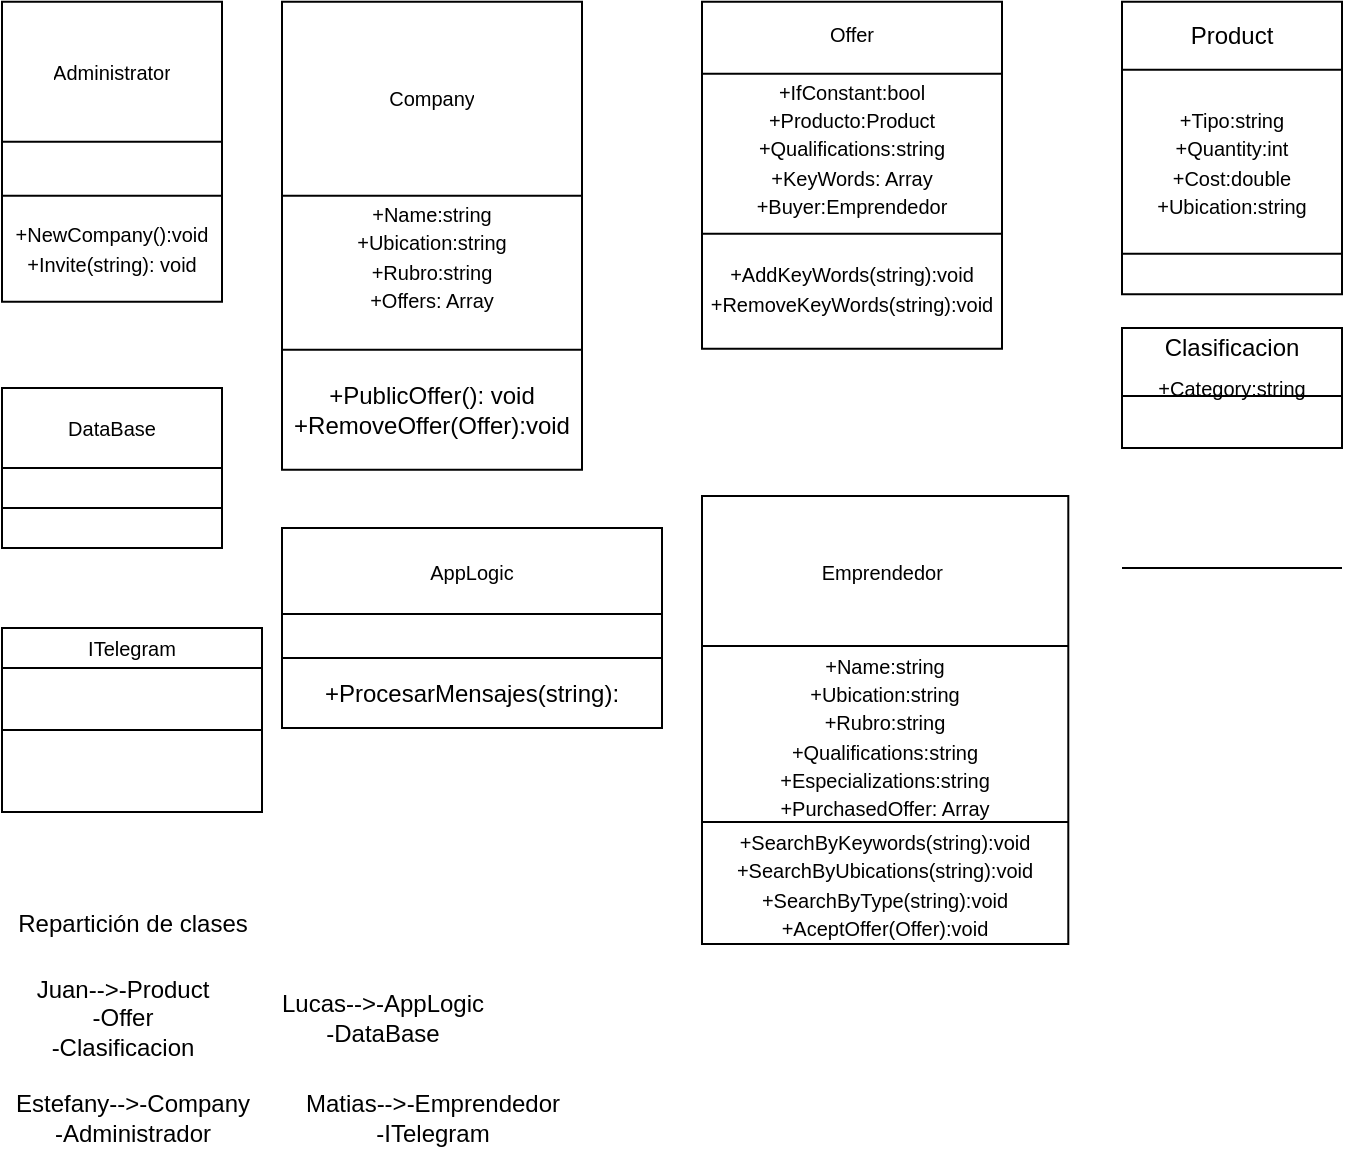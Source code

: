 <mxfile version="13.9.9" type="device" pages="2"><diagram id="JxuGTxSpw-_vfTIB_ybn" name="Tarjetas UML"><mxGraphModel dx="1064" dy="550" grid="1" gridSize="10" guides="1" tooltips="1" connect="1" arrows="1" fold="1" page="1" pageScale="1" pageWidth="850" pageHeight="1100" math="0" shadow="0"><root><mxCell id="0"/><mxCell id="1" parent="0"/><mxCell id="VVPkksP8IgGFFPRW7uRW-1" value="" style="shape=table;html=1;whiteSpace=wrap;startSize=0;container=1;collapsible=0;childLayout=tableLayout;" parent="1" vertex="1"><mxGeometry x="20" y="476.82" width="110" height="150" as="geometry"/></mxCell><mxCell id="VVPkksP8IgGFFPRW7uRW-2" value="" style="shape=partialRectangle;html=1;whiteSpace=wrap;collapsible=0;dropTarget=0;pointerEvents=0;fillColor=none;top=0;left=0;bottom=0;right=0;points=[[0,0.5],[1,0.5]];portConstraint=eastwest;" parent="VVPkksP8IgGFFPRW7uRW-1" vertex="1"><mxGeometry width="110" height="70" as="geometry"/></mxCell><mxCell id="VVPkksP8IgGFFPRW7uRW-3" value="&lt;font style=&quot;font-size: 10px&quot;&gt;Administrator&lt;/font&gt;" style="shape=partialRectangle;html=1;whiteSpace=wrap;connectable=0;overflow=hidden;fillColor=none;top=0;left=0;bottom=0;right=0;" parent="VVPkksP8IgGFFPRW7uRW-2" vertex="1"><mxGeometry width="110" height="70" as="geometry"><mxRectangle width="110" height="70" as="alternateBounds"/></mxGeometry></mxCell><mxCell id="VVPkksP8IgGFFPRW7uRW-4" value="" style="shape=partialRectangle;html=1;whiteSpace=wrap;collapsible=0;dropTarget=0;pointerEvents=0;fillColor=none;top=0;left=0;bottom=0;right=0;points=[[0,0.5],[1,0.5]];portConstraint=eastwest;" parent="VVPkksP8IgGFFPRW7uRW-1" vertex="1"><mxGeometry y="70" width="110" height="27" as="geometry"/></mxCell><mxCell id="VVPkksP8IgGFFPRW7uRW-5" value="&lt;font style=&quot;font-size: 10px&quot;&gt;&lt;br&gt;&lt;/font&gt;" style="shape=partialRectangle;html=1;whiteSpace=wrap;connectable=0;overflow=hidden;fillColor=none;top=0;left=0;bottom=0;right=0;" parent="VVPkksP8IgGFFPRW7uRW-4" vertex="1"><mxGeometry width="110" height="27" as="geometry"><mxRectangle width="110" height="27" as="alternateBounds"/></mxGeometry></mxCell><mxCell id="VVPkksP8IgGFFPRW7uRW-6" value="" style="shape=partialRectangle;html=1;whiteSpace=wrap;collapsible=0;dropTarget=0;pointerEvents=0;fillColor=none;top=0;left=0;bottom=0;right=0;points=[[0,0.5],[1,0.5]];portConstraint=eastwest;" parent="VVPkksP8IgGFFPRW7uRW-1" vertex="1"><mxGeometry y="97" width="110" height="53" as="geometry"/></mxCell><mxCell id="VVPkksP8IgGFFPRW7uRW-7" value="&lt;font style=&quot;font-size: 10px&quot;&gt;+NewCompany():void&lt;br&gt;+Invite(string): void&lt;br&gt;&lt;/font&gt;" style="shape=partialRectangle;html=1;whiteSpace=wrap;connectable=0;overflow=hidden;fillColor=none;top=0;left=0;bottom=0;right=0;" parent="VVPkksP8IgGFFPRW7uRW-6" vertex="1"><mxGeometry width="110" height="53" as="geometry"><mxRectangle width="110" height="53" as="alternateBounds"/></mxGeometry></mxCell><mxCell id="VVPkksP8IgGFFPRW7uRW-8" value="" style="shape=table;html=1;whiteSpace=wrap;startSize=0;container=1;collapsible=0;childLayout=tableLayout;" parent="1" vertex="1"><mxGeometry x="160" y="476.82" width="150" height="234" as="geometry"/></mxCell><mxCell id="VVPkksP8IgGFFPRW7uRW-9" value="" style="shape=partialRectangle;html=1;whiteSpace=wrap;collapsible=0;dropTarget=0;pointerEvents=0;fillColor=none;top=0;left=0;bottom=0;right=0;points=[[0,0.5],[1,0.5]];portConstraint=eastwest;" parent="VVPkksP8IgGFFPRW7uRW-8" vertex="1"><mxGeometry width="150" height="97" as="geometry"/></mxCell><mxCell id="VVPkksP8IgGFFPRW7uRW-10" value="&lt;span style=&quot;font-size: 10px&quot;&gt;Company&lt;/span&gt;" style="shape=partialRectangle;html=1;whiteSpace=wrap;connectable=0;overflow=hidden;fillColor=none;top=0;left=0;bottom=0;right=0;" parent="VVPkksP8IgGFFPRW7uRW-9" vertex="1"><mxGeometry width="150" height="97" as="geometry"><mxRectangle width="150" height="97" as="alternateBounds"/></mxGeometry></mxCell><mxCell id="VVPkksP8IgGFFPRW7uRW-11" value="" style="shape=partialRectangle;html=1;whiteSpace=wrap;collapsible=0;dropTarget=0;pointerEvents=0;fillColor=none;top=0;left=0;bottom=0;right=0;points=[[0,0.5],[1,0.5]];portConstraint=eastwest;" parent="VVPkksP8IgGFFPRW7uRW-8" vertex="1"><mxGeometry y="97" width="150" height="77" as="geometry"/></mxCell><mxCell id="VVPkksP8IgGFFPRW7uRW-12" value="&lt;font style=&quot;font-size: 10px&quot;&gt;+Name:string&lt;br&gt;+Ubication:string&lt;br&gt;+Rubro:string&lt;br&gt;+Offers: Array&lt;br&gt;&lt;br&gt;&lt;br&gt;&lt;/font&gt;" style="shape=partialRectangle;html=1;whiteSpace=wrap;connectable=0;overflow=hidden;fillColor=none;top=0;left=0;bottom=0;right=0;" parent="VVPkksP8IgGFFPRW7uRW-11" vertex="1"><mxGeometry width="150" height="77" as="geometry"><mxRectangle width="150" height="77" as="alternateBounds"/></mxGeometry></mxCell><mxCell id="VVPkksP8IgGFFPRW7uRW-13" value="" style="shape=partialRectangle;html=1;whiteSpace=wrap;collapsible=0;dropTarget=0;pointerEvents=0;fillColor=none;top=0;left=0;bottom=0;right=0;points=[[0,0.5],[1,0.5]];portConstraint=eastwest;" parent="VVPkksP8IgGFFPRW7uRW-8" vertex="1"><mxGeometry y="174" width="150" height="60" as="geometry"/></mxCell><mxCell id="VVPkksP8IgGFFPRW7uRW-14" value="+PublicOffer(): void&lt;br&gt;+RemoveOffer(Offer):void" style="shape=partialRectangle;html=1;whiteSpace=wrap;connectable=0;overflow=hidden;fillColor=none;top=0;left=0;bottom=0;right=0;" parent="VVPkksP8IgGFFPRW7uRW-13" vertex="1"><mxGeometry width="150" height="60" as="geometry"><mxRectangle width="150" height="60" as="alternateBounds"/></mxGeometry></mxCell><mxCell id="VVPkksP8IgGFFPRW7uRW-15" value="" style="shape=table;html=1;whiteSpace=wrap;startSize=0;container=1;collapsible=0;childLayout=tableLayout;" parent="1" vertex="1"><mxGeometry x="370" y="476.82" width="150" height="173.54" as="geometry"/></mxCell><mxCell id="VVPkksP8IgGFFPRW7uRW-16" value="" style="shape=partialRectangle;html=1;whiteSpace=wrap;collapsible=0;dropTarget=0;pointerEvents=0;fillColor=none;top=0;left=0;bottom=0;right=0;points=[[0,0.5],[1,0.5]];portConstraint=eastwest;" parent="VVPkksP8IgGFFPRW7uRW-15" vertex="1"><mxGeometry width="150" height="33" as="geometry"/></mxCell><mxCell id="VVPkksP8IgGFFPRW7uRW-17" value="&lt;span style=&quot;font-size: 10px&quot;&gt;Offer&lt;/span&gt;" style="shape=partialRectangle;html=1;whiteSpace=wrap;connectable=0;overflow=hidden;fillColor=none;top=0;left=0;bottom=0;right=0;" parent="VVPkksP8IgGFFPRW7uRW-16" vertex="1"><mxGeometry width="150" height="33" as="geometry"><mxRectangle width="150" height="36" as="alternateBounds"/></mxGeometry></mxCell><mxCell id="VVPkksP8IgGFFPRW7uRW-18" value="" style="shape=partialRectangle;html=1;whiteSpace=wrap;collapsible=0;dropTarget=0;pointerEvents=0;fillColor=none;top=0;left=0;bottom=0;right=0;points=[[0,0.5],[1,0.5]];portConstraint=eastwest;" parent="VVPkksP8IgGFFPRW7uRW-15" vertex="1"><mxGeometry y="33" width="150" height="80" as="geometry"/></mxCell><mxCell id="VVPkksP8IgGFFPRW7uRW-19" value="&lt;font style=&quot;font-size: 10px&quot;&gt;+IfConstant:bool&lt;br&gt;+Producto:Product&lt;br&gt;+Qualifications:string&lt;br&gt;+KeyWords: Array&lt;br&gt;+Buyer:Emprendedor&lt;br&gt;&lt;/font&gt;" style="shape=partialRectangle;html=1;whiteSpace=wrap;connectable=0;overflow=hidden;fillColor=none;top=0;left=0;bottom=0;right=0;" parent="VVPkksP8IgGFFPRW7uRW-18" vertex="1"><mxGeometry width="150" height="80" as="geometry"><mxRectangle width="150" height="80" as="alternateBounds"/></mxGeometry></mxCell><mxCell id="VVPkksP8IgGFFPRW7uRW-20" value="" style="shape=partialRectangle;html=1;whiteSpace=wrap;collapsible=0;dropTarget=0;pointerEvents=0;fillColor=none;top=0;left=0;bottom=0;right=0;points=[[0,0.5],[1,0.5]];portConstraint=eastwest;" parent="VVPkksP8IgGFFPRW7uRW-15" vertex="1"><mxGeometry y="113" width="150" height="61" as="geometry"/></mxCell><mxCell id="VVPkksP8IgGFFPRW7uRW-21" value="&lt;font style=&quot;font-size: 10px&quot;&gt;+AddKeyWords(string):void&lt;br&gt;+RemoveKeyWords(string):void&lt;br&gt;&lt;/font&gt;" style="shape=partialRectangle;html=1;whiteSpace=wrap;connectable=0;overflow=hidden;fillColor=none;top=0;left=0;bottom=0;right=0;" parent="VVPkksP8IgGFFPRW7uRW-20" vertex="1"><mxGeometry width="150" height="61" as="geometry"><mxRectangle width="150" height="60" as="alternateBounds"/></mxGeometry></mxCell><mxCell id="VVPkksP8IgGFFPRW7uRW-22" value="" style="shape=table;html=1;whiteSpace=wrap;startSize=0;container=1;collapsible=0;childLayout=tableLayout;" parent="1" vertex="1"><mxGeometry x="580" y="476.82" width="110" height="146.36" as="geometry"/></mxCell><mxCell id="VVPkksP8IgGFFPRW7uRW-23" value="" style="shape=partialRectangle;html=1;whiteSpace=wrap;collapsible=0;dropTarget=0;pointerEvents=0;fillColor=none;top=0;left=0;bottom=0;right=0;points=[[0,0.5],[1,0.5]];portConstraint=eastwest;" parent="VVPkksP8IgGFFPRW7uRW-22" vertex="1"><mxGeometry width="110" height="34" as="geometry"/></mxCell><mxCell id="VVPkksP8IgGFFPRW7uRW-24" value="Product" style="shape=partialRectangle;html=1;whiteSpace=wrap;connectable=0;overflow=hidden;fillColor=none;top=0;left=0;bottom=0;right=0;" parent="VVPkksP8IgGFFPRW7uRW-23" vertex="1"><mxGeometry width="110" height="34" as="geometry"><mxRectangle width="110" height="34" as="alternateBounds"/></mxGeometry></mxCell><mxCell id="VVPkksP8IgGFFPRW7uRW-25" value="" style="shape=partialRectangle;html=1;whiteSpace=wrap;collapsible=0;dropTarget=0;pointerEvents=0;fillColor=none;top=0;left=0;bottom=0;right=0;points=[[0,0.5],[1,0.5]];portConstraint=eastwest;" parent="VVPkksP8IgGFFPRW7uRW-22" vertex="1"><mxGeometry y="34" width="110" height="92" as="geometry"/></mxCell><mxCell id="VVPkksP8IgGFFPRW7uRW-26" value="&lt;font style=&quot;font-size: 10px&quot;&gt;+Tipo:string&lt;br&gt;+Quantity:int&lt;br&gt;+Cost:double&lt;br&gt;+Ubication:string&lt;br&gt;&lt;/font&gt;" style="shape=partialRectangle;html=1;whiteSpace=wrap;connectable=0;overflow=hidden;fillColor=none;top=0;left=0;bottom=0;right=0;" parent="VVPkksP8IgGFFPRW7uRW-25" vertex="1"><mxGeometry width="110" height="92" as="geometry"><mxRectangle width="110" height="92" as="alternateBounds"/></mxGeometry></mxCell><mxCell id="VVPkksP8IgGFFPRW7uRW-27" value="" style="shape=partialRectangle;html=1;whiteSpace=wrap;collapsible=0;dropTarget=0;pointerEvents=0;fillColor=none;top=0;left=0;bottom=0;right=0;points=[[0,0.5],[1,0.5]];portConstraint=eastwest;" parent="VVPkksP8IgGFFPRW7uRW-22" vertex="1"><mxGeometry y="126" width="110" height="20" as="geometry"/></mxCell><mxCell id="VVPkksP8IgGFFPRW7uRW-28" value="&lt;font style=&quot;font-size: 10px&quot;&gt;&lt;br&gt;&lt;/font&gt;" style="shape=partialRectangle;html=1;whiteSpace=wrap;connectable=0;overflow=hidden;fillColor=none;top=0;left=0;bottom=0;right=0;" parent="VVPkksP8IgGFFPRW7uRW-27" vertex="1"><mxGeometry width="110" height="20" as="geometry"><mxRectangle width="110" height="20" as="alternateBounds"/></mxGeometry></mxCell><mxCell id="VVPkksP8IgGFFPRW7uRW-29" value="" style="shape=table;html=1;whiteSpace=wrap;startSize=0;container=1;collapsible=0;childLayout=tableLayout;" parent="1" vertex="1"><mxGeometry x="370" y="724" width="183.15" height="224" as="geometry"/></mxCell><mxCell id="VVPkksP8IgGFFPRW7uRW-30" value="" style="shape=partialRectangle;html=1;whiteSpace=wrap;collapsible=0;dropTarget=0;pointerEvents=0;fillColor=none;top=0;left=0;bottom=0;right=0;points=[[0,0.5],[1,0.5]];portConstraint=eastwest;" parent="VVPkksP8IgGFFPRW7uRW-29" vertex="1"><mxGeometry width="183.15" height="75" as="geometry"/></mxCell><mxCell id="VVPkksP8IgGFFPRW7uRW-31" value="&lt;font style=&quot;font-size: 10px&quot;&gt;Emprendedor&amp;nbsp;&lt;/font&gt;" style="shape=partialRectangle;html=1;whiteSpace=wrap;connectable=0;overflow=hidden;fillColor=none;top=0;left=0;bottom=0;right=0;" parent="VVPkksP8IgGFFPRW7uRW-30" vertex="1"><mxGeometry width="183" height="75" as="geometry"><mxRectangle width="183" height="75" as="alternateBounds"/></mxGeometry></mxCell><mxCell id="VVPkksP8IgGFFPRW7uRW-32" value="" style="shape=partialRectangle;html=1;whiteSpace=wrap;collapsible=0;dropTarget=0;pointerEvents=0;fillColor=none;top=0;left=0;bottom=0;right=0;points=[[0,0.5],[1,0.5]];portConstraint=eastwest;" parent="VVPkksP8IgGFFPRW7uRW-29" vertex="1"><mxGeometry y="75" width="183.15" height="88" as="geometry"/></mxCell><mxCell id="VVPkksP8IgGFFPRW7uRW-33" value="&lt;font style=&quot;font-size: 10px&quot;&gt;+Name:string&lt;br&gt;+Ubication:string&lt;br&gt;+Rubro:string&lt;br&gt;+Qualifications:string&lt;br&gt;+Especializations:string&lt;br&gt;+PurchasedOffer: Array&lt;br&gt;&lt;/font&gt;" style="shape=partialRectangle;html=1;whiteSpace=wrap;connectable=0;overflow=hidden;fillColor=none;top=0;left=0;bottom=0;right=0;" parent="VVPkksP8IgGFFPRW7uRW-32" vertex="1"><mxGeometry width="183" height="88" as="geometry"><mxRectangle width="183" height="88" as="alternateBounds"/></mxGeometry></mxCell><mxCell id="VVPkksP8IgGFFPRW7uRW-34" value="" style="shape=partialRectangle;html=1;whiteSpace=wrap;collapsible=0;dropTarget=0;pointerEvents=0;fillColor=none;top=0;left=0;bottom=0;right=0;points=[[0,0.5],[1,0.5]];portConstraint=eastwest;" parent="VVPkksP8IgGFFPRW7uRW-29" vertex="1"><mxGeometry y="163" width="183.15" height="61" as="geometry"/></mxCell><mxCell id="VVPkksP8IgGFFPRW7uRW-35" value="&lt;font style=&quot;font-size: 10px&quot;&gt;+SearchByKeywords(string):void&lt;br&gt;+SearchByUbications(string):void&lt;br&gt;+SearchByType(string):void&lt;br&gt;+AceptOffer(Offer):void&lt;br&gt;&lt;/font&gt;" style="shape=partialRectangle;html=1;whiteSpace=wrap;connectable=0;overflow=hidden;fillColor=none;top=0;left=0;bottom=0;right=0;" parent="VVPkksP8IgGFFPRW7uRW-34" vertex="1"><mxGeometry width="183" height="61" as="geometry"><mxRectangle width="183" height="61" as="alternateBounds"/></mxGeometry></mxCell><mxCell id="VVPkksP8IgGFFPRW7uRW-46" value="" style="shape=table;html=1;whiteSpace=wrap;startSize=0;container=1;collapsible=0;childLayout=tableLayout;" parent="1" vertex="1"><mxGeometry x="20" y="790" width="130" height="92" as="geometry"/></mxCell><mxCell id="VVPkksP8IgGFFPRW7uRW-47" value="" style="shape=partialRectangle;html=1;whiteSpace=wrap;collapsible=0;dropTarget=0;pointerEvents=0;fillColor=none;top=0;left=0;bottom=0;right=0;points=[[0,0.5],[1,0.5]];portConstraint=eastwest;" parent="VVPkksP8IgGFFPRW7uRW-46" vertex="1"><mxGeometry width="130" height="20" as="geometry"/></mxCell><mxCell id="VVPkksP8IgGFFPRW7uRW-48" value="&lt;span style=&quot;font-size: 10px&quot;&gt;ITelegram&lt;/span&gt;" style="shape=partialRectangle;html=1;whiteSpace=wrap;connectable=0;overflow=hidden;fillColor=none;top=0;left=0;bottom=0;right=0;" parent="VVPkksP8IgGFFPRW7uRW-47" vertex="1"><mxGeometry width="130" height="20" as="geometry"><mxRectangle width="130" height="20" as="alternateBounds"/></mxGeometry></mxCell><mxCell id="VVPkksP8IgGFFPRW7uRW-49" value="" style="shape=partialRectangle;html=1;whiteSpace=wrap;collapsible=0;dropTarget=0;pointerEvents=0;fillColor=none;top=0;left=0;bottom=0;right=0;points=[[0,0.5],[1,0.5]];portConstraint=eastwest;" parent="VVPkksP8IgGFFPRW7uRW-46" vertex="1"><mxGeometry y="20" width="130" height="40" as="geometry"/></mxCell><mxCell id="VVPkksP8IgGFFPRW7uRW-50" value="&lt;font style=&quot;font-size: 10px&quot;&gt;&lt;br&gt;&lt;/font&gt;" style="shape=partialRectangle;html=1;whiteSpace=wrap;connectable=0;overflow=hidden;fillColor=none;top=0;left=0;bottom=0;right=0;" parent="VVPkksP8IgGFFPRW7uRW-49" vertex="1"><mxGeometry width="130" height="40" as="geometry"><mxRectangle width="130" height="31" as="alternateBounds"/></mxGeometry></mxCell><mxCell id="VVPkksP8IgGFFPRW7uRW-51" value="" style="shape=partialRectangle;html=1;whiteSpace=wrap;collapsible=0;dropTarget=0;pointerEvents=0;fillColor=none;top=0;left=0;bottom=0;right=0;points=[[0,0.5],[1,0.5]];portConstraint=eastwest;" parent="VVPkksP8IgGFFPRW7uRW-46" vertex="1"><mxGeometry y="60" width="130" height="32" as="geometry"/></mxCell><mxCell id="VVPkksP8IgGFFPRW7uRW-52" value="&lt;font style=&quot;font-size: 10px&quot;&gt;&lt;br&gt;&lt;/font&gt;" style="shape=partialRectangle;html=1;whiteSpace=wrap;connectable=0;overflow=hidden;fillColor=none;top=0;left=0;bottom=0;right=0;" parent="VVPkksP8IgGFFPRW7uRW-51" vertex="1"><mxGeometry width="130" height="32" as="geometry"><mxRectangle width="130" height="32" as="alternateBounds"/></mxGeometry></mxCell><mxCell id="VVPkksP8IgGFFPRW7uRW-53" value="" style="shape=table;html=1;whiteSpace=wrap;startSize=0;container=1;collapsible=0;childLayout=tableLayout;" parent="1" vertex="1"><mxGeometry x="160.0" y="740" width="190" height="100" as="geometry"/></mxCell><mxCell id="VVPkksP8IgGFFPRW7uRW-54" value="" style="shape=partialRectangle;html=1;whiteSpace=wrap;collapsible=0;dropTarget=0;pointerEvents=0;fillColor=none;top=0;left=0;bottom=0;right=0;points=[[0,0.5],[1,0.5]];portConstraint=eastwest;" parent="VVPkksP8IgGFFPRW7uRW-53" vertex="1"><mxGeometry width="190" height="43" as="geometry"/></mxCell><mxCell id="VVPkksP8IgGFFPRW7uRW-55" value="&lt;span style=&quot;font-size: 10px&quot;&gt;AppLogic&lt;/span&gt;" style="shape=partialRectangle;html=1;whiteSpace=wrap;connectable=0;overflow=hidden;fillColor=none;top=0;left=0;bottom=0;right=0;" parent="VVPkksP8IgGFFPRW7uRW-54" vertex="1"><mxGeometry width="190" height="43" as="geometry"><mxRectangle width="190" height="43" as="alternateBounds"/></mxGeometry></mxCell><mxCell id="VVPkksP8IgGFFPRW7uRW-56" value="" style="shape=partialRectangle;html=1;whiteSpace=wrap;collapsible=0;dropTarget=0;pointerEvents=0;fillColor=none;top=0;left=0;bottom=0;right=0;points=[[0,0.5],[1,0.5]];portConstraint=eastwest;" parent="VVPkksP8IgGFFPRW7uRW-53" vertex="1"><mxGeometry y="43" width="190" height="22" as="geometry"/></mxCell><mxCell id="VVPkksP8IgGFFPRW7uRW-57" value="&lt;font style=&quot;font-size: 10px&quot;&gt;&lt;br&gt;&lt;/font&gt;" style="shape=partialRectangle;html=1;whiteSpace=wrap;connectable=0;overflow=hidden;fillColor=none;top=0;left=0;bottom=0;right=0;" parent="VVPkksP8IgGFFPRW7uRW-56" vertex="1"><mxGeometry width="190" height="22" as="geometry"><mxRectangle width="190" height="22" as="alternateBounds"/></mxGeometry></mxCell><mxCell id="VVPkksP8IgGFFPRW7uRW-58" value="" style="shape=partialRectangle;html=1;whiteSpace=wrap;collapsible=0;dropTarget=0;pointerEvents=0;fillColor=none;top=0;left=0;bottom=0;right=0;points=[[0,0.5],[1,0.5]];portConstraint=eastwest;" parent="VVPkksP8IgGFFPRW7uRW-53" vertex="1"><mxGeometry y="65" width="190" height="35" as="geometry"/></mxCell><mxCell id="VVPkksP8IgGFFPRW7uRW-59" value="+ProcesarMensajes(string):" style="shape=partialRectangle;html=1;whiteSpace=wrap;connectable=0;overflow=hidden;fillColor=none;top=0;left=0;bottom=0;right=0;" parent="VVPkksP8IgGFFPRW7uRW-58" vertex="1"><mxGeometry width="190" height="35" as="geometry"><mxRectangle width="190" height="35" as="alternateBounds"/></mxGeometry></mxCell><mxCell id="VVPkksP8IgGFFPRW7uRW-60" value="" style="shape=table;html=1;whiteSpace=wrap;startSize=0;container=1;collapsible=0;childLayout=tableLayout;" parent="1" vertex="1"><mxGeometry x="20" y="670" width="110" height="80" as="geometry"/></mxCell><mxCell id="VVPkksP8IgGFFPRW7uRW-61" value="" style="shape=partialRectangle;html=1;whiteSpace=wrap;collapsible=0;dropTarget=0;pointerEvents=0;fillColor=none;top=0;left=0;bottom=0;right=0;points=[[0,0.5],[1,0.5]];portConstraint=eastwest;" parent="VVPkksP8IgGFFPRW7uRW-60" vertex="1"><mxGeometry width="110" height="40" as="geometry"/></mxCell><mxCell id="VVPkksP8IgGFFPRW7uRW-62" value="&lt;span style=&quot;font-size: 10px&quot;&gt;DataBase&lt;/span&gt;" style="shape=partialRectangle;html=1;whiteSpace=wrap;connectable=0;overflow=hidden;fillColor=none;top=0;left=0;bottom=0;right=0;" parent="VVPkksP8IgGFFPRW7uRW-61" vertex="1"><mxGeometry width="110" height="40" as="geometry"><mxRectangle width="110" height="40" as="alternateBounds"/></mxGeometry></mxCell><mxCell id="VVPkksP8IgGFFPRW7uRW-63" value="" style="shape=partialRectangle;html=1;whiteSpace=wrap;collapsible=0;dropTarget=0;pointerEvents=0;fillColor=none;top=0;left=0;bottom=0;right=0;points=[[0,0.5],[1,0.5]];portConstraint=eastwest;" parent="VVPkksP8IgGFFPRW7uRW-60" vertex="1"><mxGeometry y="40" width="110" height="20" as="geometry"/></mxCell><mxCell id="VVPkksP8IgGFFPRW7uRW-64" value="&lt;font style=&quot;font-size: 10px&quot;&gt;&lt;br&gt;&lt;/font&gt;" style="shape=partialRectangle;html=1;whiteSpace=wrap;connectable=0;overflow=hidden;fillColor=none;top=0;left=0;bottom=0;right=0;" parent="VVPkksP8IgGFFPRW7uRW-63" vertex="1"><mxGeometry width="110" height="20" as="geometry"><mxRectangle width="110" height="20" as="alternateBounds"/></mxGeometry></mxCell><mxCell id="VVPkksP8IgGFFPRW7uRW-65" value="" style="shape=partialRectangle;html=1;whiteSpace=wrap;collapsible=0;dropTarget=0;pointerEvents=0;fillColor=none;top=0;left=0;bottom=0;right=0;points=[[0,0.5],[1,0.5]];portConstraint=eastwest;" parent="VVPkksP8IgGFFPRW7uRW-60" vertex="1"><mxGeometry y="60" width="110" height="20" as="geometry"/></mxCell><mxCell id="VVPkksP8IgGFFPRW7uRW-66" value="&lt;font style=&quot;font-size: 10px&quot;&gt;&lt;br&gt;&lt;/font&gt;" style="shape=partialRectangle;html=1;whiteSpace=wrap;connectable=0;overflow=hidden;fillColor=none;top=0;left=0;bottom=0;right=0;" parent="VVPkksP8IgGFFPRW7uRW-65" vertex="1"><mxGeometry width="110" height="20" as="geometry"><mxRectangle width="110" height="20" as="alternateBounds"/></mxGeometry></mxCell><mxCell id="CbyeiipIRXUg8RCn7GDS-1" value="Repartición de clases" style="text;html=1;align=center;verticalAlign=middle;resizable=0;points=[];autosize=1;" vertex="1" parent="1"><mxGeometry x="20" y="928" width="130" height="20" as="geometry"/></mxCell><mxCell id="CbyeiipIRXUg8RCn7GDS-2" value="Juan--&amp;gt;-Product&lt;br&gt;-Offer&lt;br&gt;-Clasificacion" style="text;html=1;align=center;verticalAlign=middle;resizable=0;points=[];autosize=1;" vertex="1" parent="1"><mxGeometry x="30" y="960" width="100" height="50" as="geometry"/></mxCell><mxCell id="CbyeiipIRXUg8RCn7GDS-3" value="Estefany--&amp;gt;-Company&lt;br&gt;-Administrador" style="text;html=1;align=center;verticalAlign=middle;resizable=0;points=[];autosize=1;" vertex="1" parent="1"><mxGeometry x="20" y="1020" width="130" height="30" as="geometry"/></mxCell><mxCell id="CbyeiipIRXUg8RCn7GDS-4" value="Matias--&amp;gt;-Emprendedor&lt;br&gt;-ITelegram" style="text;html=1;align=center;verticalAlign=middle;resizable=0;points=[];autosize=1;" vertex="1" parent="1"><mxGeometry x="165" y="1020" width="140" height="30" as="geometry"/></mxCell><mxCell id="CbyeiipIRXUg8RCn7GDS-5" value="Lucas--&amp;gt;-AppLogic&lt;br&gt;-DataBase" style="text;html=1;align=center;verticalAlign=middle;resizable=0;points=[];autosize=1;" vertex="1" parent="1"><mxGeometry x="150" y="970" width="120" height="30" as="geometry"/></mxCell><mxCell id="ywU3-GY6vZ8aCN2EE3I5-1" value="" style="shape=table;html=1;whiteSpace=wrap;startSize=0;container=1;collapsible=0;childLayout=tableLayout;" vertex="1" parent="1"><mxGeometry x="580" y="640" width="110" height="60" as="geometry"/></mxCell><mxCell id="ywU3-GY6vZ8aCN2EE3I5-2" value="" style="shape=partialRectangle;html=1;whiteSpace=wrap;collapsible=0;dropTarget=0;pointerEvents=0;fillColor=none;top=0;left=0;bottom=0;right=0;points=[[0,0.5],[1,0.5]];portConstraint=eastwest;" vertex="1" parent="ywU3-GY6vZ8aCN2EE3I5-1"><mxGeometry width="110" height="20" as="geometry"/></mxCell><mxCell id="ywU3-GY6vZ8aCN2EE3I5-3" value="Clasificacion" style="shape=partialRectangle;html=1;whiteSpace=wrap;connectable=0;overflow=hidden;fillColor=none;top=0;left=0;bottom=0;right=0;" vertex="1" parent="ywU3-GY6vZ8aCN2EE3I5-2"><mxGeometry width="110" height="20" as="geometry"><mxRectangle width="110" height="34" as="alternateBounds"/></mxGeometry></mxCell><mxCell id="ywU3-GY6vZ8aCN2EE3I5-4" value="" style="shape=partialRectangle;html=1;whiteSpace=wrap;collapsible=0;dropTarget=0;pointerEvents=0;fillColor=none;top=0;left=0;bottom=0;right=0;points=[[0,0.5],[1,0.5]];portConstraint=eastwest;" vertex="1" parent="ywU3-GY6vZ8aCN2EE3I5-1"><mxGeometry y="20" width="110" height="20" as="geometry"/></mxCell><mxCell id="ywU3-GY6vZ8aCN2EE3I5-5" value="&lt;font style=&quot;font-size: 10px&quot;&gt;+Category:string&lt;br&gt;&lt;/font&gt;" style="shape=partialRectangle;html=1;whiteSpace=wrap;connectable=0;overflow=hidden;fillColor=none;top=0;left=0;bottom=0;right=0;" vertex="1" parent="ywU3-GY6vZ8aCN2EE3I5-4"><mxGeometry width="110" height="20" as="geometry"><mxRectangle width="110" height="86" as="alternateBounds"/></mxGeometry></mxCell><mxCell id="ywU3-GY6vZ8aCN2EE3I5-6" value="" style="shape=partialRectangle;html=1;whiteSpace=wrap;collapsible=0;dropTarget=0;pointerEvents=0;fillColor=none;top=0;left=0;bottom=0;right=0;points=[[0,0.5],[1,0.5]];portConstraint=eastwest;" vertex="1" parent="ywU3-GY6vZ8aCN2EE3I5-1"><mxGeometry y="40" width="110" height="20" as="geometry"/></mxCell><mxCell id="ywU3-GY6vZ8aCN2EE3I5-7" value="&lt;font style=&quot;font-size: 10px&quot;&gt;&lt;br&gt;&lt;/font&gt;" style="shape=partialRectangle;html=1;whiteSpace=wrap;connectable=0;overflow=hidden;fillColor=none;top=0;left=0;bottom=0;right=0;" vertex="1" parent="ywU3-GY6vZ8aCN2EE3I5-6"><mxGeometry width="110" height="20" as="geometry"><mxRectangle width="110" height="20" as="alternateBounds"/></mxGeometry></mxCell></root></mxGraphModel></diagram><diagram id="j8TFTMXXKBaF7HtYC-V4" name="Diagrama de clases"><mxGraphModel dx="824" dy="550" grid="1" gridSize="10" guides="1" tooltips="1" connect="1" arrows="1" fold="1" page="1" pageScale="1" pageWidth="850" pageHeight="1100" math="0" shadow="0"><root><mxCell id="6HrRjEcCl3bdrdaREAP4-0"/><mxCell id="6HrRjEcCl3bdrdaREAP4-1" parent="6HrRjEcCl3bdrdaREAP4-0"/><mxCell id="IbbrslEAu3Wi7yllwrDa-0" value="" style="shape=table;html=1;whiteSpace=wrap;startSize=0;container=1;collapsible=0;childLayout=tableLayout;" parent="6HrRjEcCl3bdrdaREAP4-1" vertex="1"><mxGeometry x="30" y="430" width="110" height="143" as="geometry"/></mxCell><mxCell id="IbbrslEAu3Wi7yllwrDa-1" value="" style="shape=partialRectangle;html=1;whiteSpace=wrap;collapsible=0;dropTarget=0;pointerEvents=0;fillColor=none;top=0;left=0;bottom=0;right=0;points=[[0,0.5],[1,0.5]];portConstraint=eastwest;" parent="IbbrslEAu3Wi7yllwrDa-0" vertex="1"><mxGeometry width="110" height="70" as="geometry"/></mxCell><mxCell id="IbbrslEAu3Wi7yllwrDa-2" value="&lt;font style=&quot;font-size: 10px&quot;&gt;Administrator&lt;/font&gt;" style="shape=partialRectangle;html=1;whiteSpace=wrap;connectable=0;overflow=hidden;fillColor=none;top=0;left=0;bottom=0;right=0;" parent="IbbrslEAu3Wi7yllwrDa-1" vertex="1"><mxGeometry width="110" height="70" as="geometry"><mxRectangle width="110" height="70" as="alternateBounds"/></mxGeometry></mxCell><mxCell id="IbbrslEAu3Wi7yllwrDa-3" value="" style="shape=partialRectangle;html=1;whiteSpace=wrap;collapsible=0;dropTarget=0;pointerEvents=0;fillColor=none;top=0;left=0;bottom=0;right=0;points=[[0,0.5],[1,0.5]];portConstraint=eastwest;" parent="IbbrslEAu3Wi7yllwrDa-0" vertex="1"><mxGeometry y="70" width="110" height="20" as="geometry"/></mxCell><mxCell id="IbbrslEAu3Wi7yllwrDa-4" value="&lt;font style=&quot;font-size: 10px&quot;&gt;&lt;br&gt;&lt;/font&gt;" style="shape=partialRectangle;html=1;whiteSpace=wrap;connectable=0;overflow=hidden;fillColor=none;top=0;left=0;bottom=0;right=0;" parent="IbbrslEAu3Wi7yllwrDa-3" vertex="1"><mxGeometry width="110" height="20" as="geometry"><mxRectangle width="110" height="27" as="alternateBounds"/></mxGeometry></mxCell><mxCell id="IbbrslEAu3Wi7yllwrDa-5" value="" style="shape=partialRectangle;html=1;whiteSpace=wrap;collapsible=0;dropTarget=0;pointerEvents=0;fillColor=none;top=0;left=0;bottom=0;right=0;points=[[0,0.5],[1,0.5]];portConstraint=eastwest;" parent="IbbrslEAu3Wi7yllwrDa-0" vertex="1"><mxGeometry y="90" width="110" height="53" as="geometry"/></mxCell><mxCell id="IbbrslEAu3Wi7yllwrDa-6" value="&lt;font style=&quot;font-size: 10px&quot;&gt;+NewCompany():void&lt;br&gt;+Invite(string): void&lt;br&gt;&lt;/font&gt;" style="shape=partialRectangle;html=1;whiteSpace=wrap;connectable=0;overflow=hidden;fillColor=none;top=0;left=0;bottom=0;right=0;" parent="IbbrslEAu3Wi7yllwrDa-5" vertex="1"><mxGeometry width="110" height="53" as="geometry"><mxRectangle width="110" height="53" as="alternateBounds"/></mxGeometry></mxCell><mxCell id="IbbrslEAu3Wi7yllwrDa-7" value="" style="shape=table;html=1;whiteSpace=wrap;startSize=0;container=1;collapsible=0;childLayout=tableLayout;" parent="6HrRjEcCl3bdrdaREAP4-1" vertex="1"><mxGeometry x="236.85" y="406" width="150" height="234" as="geometry"/></mxCell><mxCell id="IbbrslEAu3Wi7yllwrDa-8" value="" style="shape=partialRectangle;html=1;whiteSpace=wrap;collapsible=0;dropTarget=0;pointerEvents=0;fillColor=none;top=0;left=0;bottom=0;right=0;points=[[0,0.5],[1,0.5]];portConstraint=eastwest;" parent="IbbrslEAu3Wi7yllwrDa-7" vertex="1"><mxGeometry width="150" height="97" as="geometry"/></mxCell><mxCell id="IbbrslEAu3Wi7yllwrDa-9" value="&lt;span style=&quot;font-size: 10px&quot;&gt;Company&lt;/span&gt;" style="shape=partialRectangle;html=1;whiteSpace=wrap;connectable=0;overflow=hidden;fillColor=none;top=0;left=0;bottom=0;right=0;" parent="IbbrslEAu3Wi7yllwrDa-8" vertex="1"><mxGeometry width="150" height="97" as="geometry"><mxRectangle width="150" height="97" as="alternateBounds"/></mxGeometry></mxCell><mxCell id="IbbrslEAu3Wi7yllwrDa-10" value="" style="shape=partialRectangle;html=1;whiteSpace=wrap;collapsible=0;dropTarget=0;pointerEvents=0;fillColor=none;top=0;left=0;bottom=0;right=0;points=[[0,0.5],[1,0.5]];portConstraint=eastwest;" parent="IbbrslEAu3Wi7yllwrDa-7" vertex="1"><mxGeometry y="97" width="150" height="77" as="geometry"/></mxCell><mxCell id="IbbrslEAu3Wi7yllwrDa-11" value="&lt;font style=&quot;font-size: 10px&quot;&gt;+Name:string&lt;br&gt;+Ubication:string&lt;br&gt;+Rubro:string&lt;br&gt;+Offers: Array&lt;br&gt;&lt;br&gt;&lt;br&gt;&lt;/font&gt;" style="shape=partialRectangle;html=1;whiteSpace=wrap;connectable=0;overflow=hidden;fillColor=none;top=0;left=0;bottom=0;right=0;" parent="IbbrslEAu3Wi7yllwrDa-10" vertex="1"><mxGeometry width="150" height="77" as="geometry"><mxRectangle width="150" height="77" as="alternateBounds"/></mxGeometry></mxCell><mxCell id="IbbrslEAu3Wi7yllwrDa-12" value="" style="shape=partialRectangle;html=1;whiteSpace=wrap;collapsible=0;dropTarget=0;pointerEvents=0;fillColor=none;top=0;left=0;bottom=0;right=0;points=[[0,0.5],[1,0.5]];portConstraint=eastwest;" parent="IbbrslEAu3Wi7yllwrDa-7" vertex="1"><mxGeometry y="174" width="150" height="60" as="geometry"/></mxCell><mxCell id="IbbrslEAu3Wi7yllwrDa-13" value="+PublicOffer(): void&lt;br&gt;" style="shape=partialRectangle;html=1;whiteSpace=wrap;connectable=0;overflow=hidden;fillColor=none;top=0;left=0;bottom=0;right=0;" parent="IbbrslEAu3Wi7yllwrDa-12" vertex="1"><mxGeometry width="150" height="60" as="geometry"><mxRectangle width="150" height="60" as="alternateBounds"/></mxGeometry></mxCell><mxCell id="IbbrslEAu3Wi7yllwrDa-14" value="" style="shape=table;html=1;whiteSpace=wrap;startSize=0;container=1;collapsible=0;childLayout=tableLayout;" parent="6HrRjEcCl3bdrdaREAP4-1" vertex="1"><mxGeometry x="496.85" y="463.64" width="150" height="176.36" as="geometry"/></mxCell><mxCell id="IbbrslEAu3Wi7yllwrDa-15" value="" style="shape=partialRectangle;html=1;whiteSpace=wrap;collapsible=0;dropTarget=0;pointerEvents=0;fillColor=none;top=0;left=0;bottom=0;right=0;points=[[0,0.5],[1,0.5]];portConstraint=eastwest;" parent="IbbrslEAu3Wi7yllwrDa-14" vertex="1"><mxGeometry width="150" height="36" as="geometry"/></mxCell><mxCell id="IbbrslEAu3Wi7yllwrDa-16" value="&lt;span style=&quot;font-size: 10px&quot;&gt;Offer&lt;/span&gt;" style="shape=partialRectangle;html=1;whiteSpace=wrap;connectable=0;overflow=hidden;fillColor=none;top=0;left=0;bottom=0;right=0;" parent="IbbrslEAu3Wi7yllwrDa-15" vertex="1"><mxGeometry width="150" height="36" as="geometry"><mxRectangle width="150" height="36" as="alternateBounds"/></mxGeometry></mxCell><mxCell id="IbbrslEAu3Wi7yllwrDa-17" value="" style="shape=partialRectangle;html=1;whiteSpace=wrap;collapsible=0;dropTarget=0;pointerEvents=0;fillColor=none;top=0;left=0;bottom=0;right=0;points=[[0,0.5],[1,0.5]];portConstraint=eastwest;" parent="IbbrslEAu3Wi7yllwrDa-14" vertex="1"><mxGeometry y="36" width="150" height="80" as="geometry"/></mxCell><mxCell id="IbbrslEAu3Wi7yllwrDa-18" value="&lt;font style=&quot;font-size: 10px&quot;&gt;+IfConstant:bool&lt;br&gt;+Producto:Product&lt;br&gt;+Qualifications:string&lt;br&gt;+KeyWords: Array&lt;br&gt;+Buyer:Emprendedor&lt;br&gt;&lt;/font&gt;" style="shape=partialRectangle;html=1;whiteSpace=wrap;connectable=0;overflow=hidden;fillColor=none;top=0;left=0;bottom=0;right=0;" parent="IbbrslEAu3Wi7yllwrDa-17" vertex="1"><mxGeometry width="150" height="80" as="geometry"><mxRectangle width="150" height="80" as="alternateBounds"/></mxGeometry></mxCell><mxCell id="IbbrslEAu3Wi7yllwrDa-19" value="" style="shape=partialRectangle;html=1;whiteSpace=wrap;collapsible=0;dropTarget=0;pointerEvents=0;fillColor=none;top=0;left=0;bottom=0;right=0;points=[[0,0.5],[1,0.5]];portConstraint=eastwest;" parent="IbbrslEAu3Wi7yllwrDa-14" vertex="1"><mxGeometry y="116" width="150" height="60" as="geometry"/></mxCell><mxCell id="IbbrslEAu3Wi7yllwrDa-20" value="&lt;font style=&quot;font-size: 10px&quot;&gt;+AddKeyWords(string):void&lt;br&gt;+RemoveKeyWords(string):void&lt;br&gt;&lt;/font&gt;" style="shape=partialRectangle;html=1;whiteSpace=wrap;connectable=0;overflow=hidden;fillColor=none;top=0;left=0;bottom=0;right=0;" parent="IbbrslEAu3Wi7yllwrDa-19" vertex="1"><mxGeometry width="150" height="60" as="geometry"><mxRectangle width="150" height="60" as="alternateBounds"/></mxGeometry></mxCell><mxCell id="IbbrslEAu3Wi7yllwrDa-21" value="" style="shape=table;html=1;whiteSpace=wrap;startSize=0;container=1;collapsible=0;childLayout=tableLayout;" parent="6HrRjEcCl3bdrdaREAP4-1" vertex="1"><mxGeometry x="740" y="463.64" width="110" height="140" as="geometry"/></mxCell><mxCell id="IbbrslEAu3Wi7yllwrDa-22" value="" style="shape=partialRectangle;html=1;whiteSpace=wrap;collapsible=0;dropTarget=0;pointerEvents=0;fillColor=none;top=0;left=0;bottom=0;right=0;points=[[0,0.5],[1,0.5]];portConstraint=eastwest;" parent="IbbrslEAu3Wi7yllwrDa-21" vertex="1"><mxGeometry width="110" height="34" as="geometry"/></mxCell><mxCell id="IbbrslEAu3Wi7yllwrDa-23" value="Product" style="shape=partialRectangle;html=1;whiteSpace=wrap;connectable=0;overflow=hidden;fillColor=none;top=0;left=0;bottom=0;right=0;" parent="IbbrslEAu3Wi7yllwrDa-22" vertex="1"><mxGeometry width="110" height="34" as="geometry"><mxRectangle width="110" height="34" as="alternateBounds"/></mxGeometry></mxCell><mxCell id="IbbrslEAu3Wi7yllwrDa-24" value="" style="shape=partialRectangle;html=1;whiteSpace=wrap;collapsible=0;dropTarget=0;pointerEvents=0;fillColor=none;top=0;left=0;bottom=0;right=0;points=[[0,0.5],[1,0.5]];portConstraint=eastwest;" parent="IbbrslEAu3Wi7yllwrDa-21" vertex="1"><mxGeometry y="34" width="110" height="86" as="geometry"/></mxCell><mxCell id="IbbrslEAu3Wi7yllwrDa-25" value="&lt;font style=&quot;font-size: 10px&quot;&gt;+Tipo:Clasificacion&lt;br&gt;+Quantity:int&lt;br&gt;+Cost:double&lt;br&gt;+Ubication:string&lt;br&gt;&lt;/font&gt;" style="shape=partialRectangle;html=1;whiteSpace=wrap;connectable=0;overflow=hidden;fillColor=none;top=0;left=0;bottom=0;right=0;" parent="IbbrslEAu3Wi7yllwrDa-24" vertex="1"><mxGeometry width="110" height="86" as="geometry"><mxRectangle width="110" height="86" as="alternateBounds"/></mxGeometry></mxCell><mxCell id="IbbrslEAu3Wi7yllwrDa-26" value="" style="shape=partialRectangle;html=1;whiteSpace=wrap;collapsible=0;dropTarget=0;pointerEvents=0;fillColor=none;top=0;left=0;bottom=0;right=0;points=[[0,0.5],[1,0.5]];portConstraint=eastwest;" parent="IbbrslEAu3Wi7yllwrDa-21" vertex="1"><mxGeometry y="120" width="110" height="20" as="geometry"/></mxCell><mxCell id="IbbrslEAu3Wi7yllwrDa-27" value="&lt;font style=&quot;font-size: 10px&quot;&gt;&lt;br&gt;&lt;/font&gt;" style="shape=partialRectangle;html=1;whiteSpace=wrap;connectable=0;overflow=hidden;fillColor=none;top=0;left=0;bottom=0;right=0;" parent="IbbrslEAu3Wi7yllwrDa-26" vertex="1"><mxGeometry width="110" height="20" as="geometry"><mxRectangle width="110" height="20" as="alternateBounds"/></mxGeometry></mxCell><mxCell id="IbbrslEAu3Wi7yllwrDa-28" value="" style="shape=table;html=1;whiteSpace=wrap;startSize=0;container=1;collapsible=0;childLayout=tableLayout;" parent="6HrRjEcCl3bdrdaREAP4-1" vertex="1"><mxGeometry x="480.27" y="740" width="183.15" height="224" as="geometry"/></mxCell><mxCell id="IbbrslEAu3Wi7yllwrDa-29" value="" style="shape=partialRectangle;html=1;whiteSpace=wrap;collapsible=0;dropTarget=0;pointerEvents=0;fillColor=none;top=0;left=0;bottom=0;right=0;points=[[0,0.5],[1,0.5]];portConstraint=eastwest;" parent="IbbrslEAu3Wi7yllwrDa-28" vertex="1"><mxGeometry width="183.15" height="75" as="geometry"/></mxCell><mxCell id="IbbrslEAu3Wi7yllwrDa-30" value="&lt;font style=&quot;font-size: 10px&quot;&gt;Emprendedor&amp;nbsp;&lt;/font&gt;" style="shape=partialRectangle;html=1;whiteSpace=wrap;connectable=0;overflow=hidden;fillColor=none;top=0;left=0;bottom=0;right=0;" parent="IbbrslEAu3Wi7yllwrDa-29" vertex="1"><mxGeometry width="183" height="75" as="geometry"><mxRectangle width="183" height="75" as="alternateBounds"/></mxGeometry></mxCell><mxCell id="IbbrslEAu3Wi7yllwrDa-31" value="" style="shape=partialRectangle;html=1;whiteSpace=wrap;collapsible=0;dropTarget=0;pointerEvents=0;fillColor=none;top=0;left=0;bottom=0;right=0;points=[[0,0.5],[1,0.5]];portConstraint=eastwest;" parent="IbbrslEAu3Wi7yllwrDa-28" vertex="1"><mxGeometry y="75" width="183.15" height="88" as="geometry"/></mxCell><mxCell id="IbbrslEAu3Wi7yllwrDa-32" value="&lt;font style=&quot;font-size: 10px&quot;&gt;+Name:string&lt;br&gt;+Ubication:string&lt;br&gt;+Rubro:string&lt;br&gt;+Qualifications:string&lt;br&gt;+Especializations:string&lt;br&gt;+PurchasedOffer: Array&lt;br&gt;&lt;/font&gt;" style="shape=partialRectangle;html=1;whiteSpace=wrap;connectable=0;overflow=hidden;fillColor=none;top=0;left=0;bottom=0;right=0;" parent="IbbrslEAu3Wi7yllwrDa-31" vertex="1"><mxGeometry width="183" height="88" as="geometry"><mxRectangle width="183" height="88" as="alternateBounds"/></mxGeometry></mxCell><mxCell id="IbbrslEAu3Wi7yllwrDa-33" value="" style="shape=partialRectangle;html=1;whiteSpace=wrap;collapsible=0;dropTarget=0;pointerEvents=0;fillColor=none;top=0;left=0;bottom=0;right=0;points=[[0,0.5],[1,0.5]];portConstraint=eastwest;" parent="IbbrslEAu3Wi7yllwrDa-28" vertex="1"><mxGeometry y="163" width="183.15" height="61" as="geometry"/></mxCell><mxCell id="IbbrslEAu3Wi7yllwrDa-34" value="&lt;font style=&quot;font-size: 10px&quot;&gt;+SearchByKeywords(string):void&lt;br&gt;+SearchByUbications(string):void&lt;br&gt;+SearchByType(string):void&lt;br&gt;+AceptOffer(Offer):void&lt;br&gt;&lt;/font&gt;" style="shape=partialRectangle;html=1;whiteSpace=wrap;connectable=0;overflow=hidden;fillColor=none;top=0;left=0;bottom=0;right=0;" parent="IbbrslEAu3Wi7yllwrDa-33" vertex="1"><mxGeometry width="183" height="61" as="geometry"><mxRectangle width="183" height="61" as="alternateBounds"/></mxGeometry></mxCell><mxCell id="IbbrslEAu3Wi7yllwrDa-35" value="1&lt;br&gt;&amp;nbsp;" style="text;html=1;align=center;verticalAlign=middle;resizable=0;points=[];autosize=1;rotation=0;" parent="6HrRjEcCl3bdrdaREAP4-1" vertex="1"><mxGeometry x="720" y="508" width="20" height="30" as="geometry"/></mxCell><mxCell id="IbbrslEAu3Wi7yllwrDa-36" value="Producto" style="text;html=1;align=center;verticalAlign=middle;resizable=0;points=[];autosize=1;rotation=0;" parent="6HrRjEcCl3bdrdaREAP4-1" vertex="1"><mxGeometry x="660" y="510" width="60" height="20" as="geometry"/></mxCell><mxCell id="IbbrslEAu3Wi7yllwrDa-37" style="edgeStyle=orthogonalEdgeStyle;rounded=0;orthogonalLoop=1;jettySize=auto;html=1;entryX=-0.021;entryY=0.683;entryDx=0;entryDy=0;entryPerimeter=0;startArrow=diamondThin;startFill=1;endArrow=open;endFill=0;exitX=1.024;exitY=0.655;exitDx=0;exitDy=0;exitPerimeter=0;" parent="6HrRjEcCl3bdrdaREAP4-1" source="IbbrslEAu3Wi7yllwrDa-10" target="IbbrslEAu3Wi7yllwrDa-17" edge="1"><mxGeometry relative="1" as="geometry"><mxPoint x="445.85" y="580" as="sourcePoint"/><mxPoint x="445.81" y="492" as="targetPoint"/><Array as="points"><mxPoint x="493.85" y="553"/></Array></mxGeometry></mxCell><mxCell id="IbbrslEAu3Wi7yllwrDa-38" value="0..*" style="text;html=1;align=center;verticalAlign=middle;resizable=0;points=[];autosize=1;rotation=0;" parent="6HrRjEcCl3bdrdaREAP4-1" vertex="1"><mxGeometry x="456.85" y="520" width="30" height="20" as="geometry"/></mxCell><mxCell id="IbbrslEAu3Wi7yllwrDa-39" value="Offer" style="text;html=1;align=center;verticalAlign=middle;resizable=0;points=[];autosize=1;rotation=0;" parent="6HrRjEcCl3bdrdaREAP4-1" vertex="1"><mxGeometry x="426.85" y="530" width="40" height="20" as="geometry"/></mxCell><mxCell id="IbbrslEAu3Wi7yllwrDa-40" value="1&lt;br&gt;&amp;nbsp;" style="text;html=1;align=center;verticalAlign=middle;resizable=0;points=[];autosize=1;rotation=0;" parent="6HrRjEcCl3bdrdaREAP4-1" vertex="1"><mxGeometry x="406.85" y="520" width="20" height="30" as="geometry"/></mxCell><mxCell id="IbbrslEAu3Wi7yllwrDa-41" style="edgeStyle=orthogonalEdgeStyle;rounded=0;orthogonalLoop=1;jettySize=auto;html=1;entryX=-0.021;entryY=0.683;entryDx=0;entryDy=0;entryPerimeter=0;startArrow=diamondThin;startFill=1;endArrow=open;endFill=0;exitX=1.024;exitY=0.655;exitDx=0;exitDy=0;exitPerimeter=0;" parent="6HrRjEcCl3bdrdaREAP4-1" edge="1"><mxGeometry relative="1" as="geometry"><mxPoint x="143.6" y="489.98" as="sourcePoint"/><mxPoint x="236.85" y="489.166" as="targetPoint"/><Array as="points"><mxPoint x="199.0" y="489.82"/></Array></mxGeometry></mxCell><mxCell id="IbbrslEAu3Wi7yllwrDa-42" value="0..*" style="text;html=1;align=center;verticalAlign=middle;resizable=0;points=[];autosize=1;rotation=0;" parent="6HrRjEcCl3bdrdaREAP4-1" vertex="1"><mxGeometry x="205.0" y="453.82" width="30" height="20" as="geometry"/></mxCell><mxCell id="IbbrslEAu3Wi7yllwrDa-43" value="Company" style="text;html=1;align=center;verticalAlign=middle;resizable=0;points=[];autosize=1;rotation=0;" parent="6HrRjEcCl3bdrdaREAP4-1" vertex="1"><mxGeometry x="155.0" y="468.82" width="70" height="20" as="geometry"/></mxCell><mxCell id="IbbrslEAu3Wi7yllwrDa-44" value="1&lt;br&gt;&amp;nbsp;" style="text;html=1;align=center;verticalAlign=middle;resizable=0;points=[];autosize=1;rotation=0;" parent="6HrRjEcCl3bdrdaREAP4-1" vertex="1"><mxGeometry x="140.0" y="453.82" width="20" height="30" as="geometry"/></mxCell><mxCell id="IbbrslEAu3Wi7yllwrDa-45" value="" style="shape=table;html=1;whiteSpace=wrap;startSize=0;container=1;collapsible=0;childLayout=tableLayout;" parent="6HrRjEcCl3bdrdaREAP4-1" vertex="1"><mxGeometry x="235.0" y="900" width="110" height="76" as="geometry"/></mxCell><mxCell id="IbbrslEAu3Wi7yllwrDa-46" value="" style="shape=partialRectangle;html=1;whiteSpace=wrap;collapsible=0;dropTarget=0;pointerEvents=0;fillColor=none;top=0;left=0;bottom=0;right=0;points=[[0,0.5],[1,0.5]];portConstraint=eastwest;" parent="IbbrslEAu3Wi7yllwrDa-45" vertex="1"><mxGeometry width="110" height="36" as="geometry"/></mxCell><mxCell id="IbbrslEAu3Wi7yllwrDa-47" value="&lt;span style=&quot;font-size: 10px&quot;&gt;ITelegram&lt;/span&gt;" style="shape=partialRectangle;html=1;whiteSpace=wrap;connectable=0;overflow=hidden;fillColor=none;top=0;left=0;bottom=0;right=0;" parent="IbbrslEAu3Wi7yllwrDa-46" vertex="1"><mxGeometry width="110" height="36" as="geometry"><mxRectangle width="110" height="36" as="alternateBounds"/></mxGeometry></mxCell><mxCell id="IbbrslEAu3Wi7yllwrDa-48" value="" style="shape=partialRectangle;html=1;whiteSpace=wrap;collapsible=0;dropTarget=0;pointerEvents=0;fillColor=none;top=0;left=0;bottom=0;right=0;points=[[0,0.5],[1,0.5]];portConstraint=eastwest;" parent="IbbrslEAu3Wi7yllwrDa-45" vertex="1"><mxGeometry y="36" width="110" height="20" as="geometry"/></mxCell><mxCell id="IbbrslEAu3Wi7yllwrDa-49" value="&lt;font style=&quot;font-size: 10px&quot;&gt;&lt;br&gt;&lt;/font&gt;" style="shape=partialRectangle;html=1;whiteSpace=wrap;connectable=0;overflow=hidden;fillColor=none;top=0;left=0;bottom=0;right=0;" parent="IbbrslEAu3Wi7yllwrDa-48" vertex="1"><mxGeometry width="110" height="20" as="geometry"><mxRectangle width="110" height="20" as="alternateBounds"/></mxGeometry></mxCell><mxCell id="IbbrslEAu3Wi7yllwrDa-50" value="" style="shape=partialRectangle;html=1;whiteSpace=wrap;collapsible=0;dropTarget=0;pointerEvents=0;fillColor=none;top=0;left=0;bottom=0;right=0;points=[[0,0.5],[1,0.5]];portConstraint=eastwest;" parent="IbbrslEAu3Wi7yllwrDa-45" vertex="1"><mxGeometry y="56" width="110" height="20" as="geometry"/></mxCell><mxCell id="IbbrslEAu3Wi7yllwrDa-51" value="&lt;font style=&quot;font-size: 10px&quot;&gt;&lt;br&gt;&lt;/font&gt;" style="shape=partialRectangle;html=1;whiteSpace=wrap;connectable=0;overflow=hidden;fillColor=none;top=0;left=0;bottom=0;right=0;" parent="IbbrslEAu3Wi7yllwrDa-50" vertex="1"><mxGeometry width="110" height="20" as="geometry"><mxRectangle width="110" height="20" as="alternateBounds"/></mxGeometry></mxCell><mxCell id="IbbrslEAu3Wi7yllwrDa-77" style="edgeStyle=orthogonalEdgeStyle;rounded=0;orthogonalLoop=1;jettySize=auto;html=1;entryX=0.421;entryY=1.067;entryDx=0;entryDy=0;entryPerimeter=0;dashed=1;startArrow=none;startFill=0;endArrow=open;endFill=0;" parent="6HrRjEcCl3bdrdaREAP4-1" source="IbbrslEAu3Wi7yllwrDa-52" target="IbbrslEAu3Wi7yllwrDa-12" edge="1"><mxGeometry relative="1" as="geometry"><Array as="points"><mxPoint x="300" y="670"/><mxPoint x="300" y="670"/></Array></mxGeometry></mxCell><mxCell id="OBwgd2b3ggJso8heHa2E-5" style="edgeStyle=orthogonalEdgeStyle;rounded=0;orthogonalLoop=1;jettySize=auto;html=1;entryX=0.518;entryY=1;entryDx=0;entryDy=0;entryPerimeter=0;dashed=1;endArrow=open;endFill=0;" edge="1" parent="6HrRjEcCl3bdrdaREAP4-1" source="IbbrslEAu3Wi7yllwrDa-52" target="L61fzVCzjIlQFA5-flBa-5"><mxGeometry relative="1" as="geometry"><mxPoint x="750" y="787.5" as="targetPoint"/><Array as="points"><mxPoint x="440" y="810"/><mxPoint x="440" y="990"/><mxPoint x="742" y="990"/></Array></mxGeometry></mxCell><mxCell id="IbbrslEAu3Wi7yllwrDa-52" value="" style="shape=table;html=1;whiteSpace=wrap;startSize=0;container=1;collapsible=0;childLayout=tableLayout;" parent="6HrRjEcCl3bdrdaREAP4-1" vertex="1"><mxGeometry x="205.0" y="740" width="190" height="95" as="geometry"/></mxCell><mxCell id="IbbrslEAu3Wi7yllwrDa-53" value="" style="shape=partialRectangle;html=1;whiteSpace=wrap;collapsible=0;dropTarget=0;pointerEvents=0;fillColor=none;top=0;left=0;bottom=0;right=0;points=[[0,0.5],[1,0.5]];portConstraint=eastwest;" parent="IbbrslEAu3Wi7yllwrDa-52" vertex="1"><mxGeometry width="190" height="40" as="geometry"/></mxCell><mxCell id="IbbrslEAu3Wi7yllwrDa-54" value="&lt;span style=&quot;font-size: 10px&quot;&gt;AppLogic&lt;/span&gt;" style="shape=partialRectangle;html=1;whiteSpace=wrap;connectable=0;overflow=hidden;fillColor=none;top=0;left=0;bottom=0;right=0;" parent="IbbrslEAu3Wi7yllwrDa-53" vertex="1"><mxGeometry width="190" height="40" as="geometry"><mxRectangle width="190" height="43" as="alternateBounds"/></mxGeometry></mxCell><mxCell id="IbbrslEAu3Wi7yllwrDa-55" value="" style="shape=partialRectangle;html=1;whiteSpace=wrap;collapsible=0;dropTarget=0;pointerEvents=0;fillColor=none;top=0;left=0;bottom=0;right=0;points=[[0,0.5],[1,0.5]];portConstraint=eastwest;" parent="IbbrslEAu3Wi7yllwrDa-52" vertex="1"><mxGeometry y="40" width="190" height="20" as="geometry"/></mxCell><mxCell id="IbbrslEAu3Wi7yllwrDa-56" value="&lt;font style=&quot;font-size: 10px&quot;&gt;&lt;br&gt;&lt;/font&gt;" style="shape=partialRectangle;html=1;whiteSpace=wrap;connectable=0;overflow=hidden;fillColor=none;top=0;left=0;bottom=0;right=0;" parent="IbbrslEAu3Wi7yllwrDa-55" vertex="1"><mxGeometry width="190" height="20" as="geometry"><mxRectangle width="190" height="22" as="alternateBounds"/></mxGeometry></mxCell><mxCell id="IbbrslEAu3Wi7yllwrDa-57" value="" style="shape=partialRectangle;html=1;whiteSpace=wrap;collapsible=0;dropTarget=0;pointerEvents=0;fillColor=none;top=0;left=0;bottom=0;right=0;points=[[0,0.5],[1,0.5]];portConstraint=eastwest;" parent="IbbrslEAu3Wi7yllwrDa-52" vertex="1"><mxGeometry y="60" width="190" height="35" as="geometry"/></mxCell><mxCell id="IbbrslEAu3Wi7yllwrDa-58" value="+ProcesarMensajes(string): void" style="shape=partialRectangle;html=1;whiteSpace=wrap;connectable=0;overflow=hidden;fillColor=none;top=0;left=0;bottom=0;right=0;" parent="IbbrslEAu3Wi7yllwrDa-57" vertex="1"><mxGeometry width="190" height="35" as="geometry"><mxRectangle width="190" height="35" as="alternateBounds"/></mxGeometry></mxCell><mxCell id="IbbrslEAu3Wi7yllwrDa-59" value="" style="shape=table;html=1;whiteSpace=wrap;startSize=0;container=1;collapsible=0;childLayout=tableLayout;" parent="6HrRjEcCl3bdrdaREAP4-1" vertex="1"><mxGeometry x="20" y="760" width="110" height="80" as="geometry"/></mxCell><mxCell id="IbbrslEAu3Wi7yllwrDa-60" value="" style="shape=partialRectangle;html=1;whiteSpace=wrap;collapsible=0;dropTarget=0;pointerEvents=0;fillColor=none;top=0;left=0;bottom=0;right=0;points=[[0,0.5],[1,0.5]];portConstraint=eastwest;" parent="IbbrslEAu3Wi7yllwrDa-59" vertex="1"><mxGeometry width="110" height="40" as="geometry"/></mxCell><mxCell id="IbbrslEAu3Wi7yllwrDa-61" value="&lt;span style=&quot;font-size: 10px&quot;&gt;DataBase&lt;/span&gt;" style="shape=partialRectangle;html=1;whiteSpace=wrap;connectable=0;overflow=hidden;fillColor=none;top=0;left=0;bottom=0;right=0;" parent="IbbrslEAu3Wi7yllwrDa-60" vertex="1"><mxGeometry width="110" height="40" as="geometry"><mxRectangle width="110" height="40" as="alternateBounds"/></mxGeometry></mxCell><mxCell id="IbbrslEAu3Wi7yllwrDa-62" value="" style="shape=partialRectangle;html=1;whiteSpace=wrap;collapsible=0;dropTarget=0;pointerEvents=0;fillColor=none;top=0;left=0;bottom=0;right=0;points=[[0,0.5],[1,0.5]];portConstraint=eastwest;" parent="IbbrslEAu3Wi7yllwrDa-59" vertex="1"><mxGeometry y="40" width="110" height="20" as="geometry"/></mxCell><mxCell id="IbbrslEAu3Wi7yllwrDa-63" value="&lt;font style=&quot;font-size: 10px&quot;&gt;&lt;br&gt;&lt;/font&gt;" style="shape=partialRectangle;html=1;whiteSpace=wrap;connectable=0;overflow=hidden;fillColor=none;top=0;left=0;bottom=0;right=0;" parent="IbbrslEAu3Wi7yllwrDa-62" vertex="1"><mxGeometry width="110" height="20" as="geometry"><mxRectangle width="110" height="20" as="alternateBounds"/></mxGeometry></mxCell><mxCell id="IbbrslEAu3Wi7yllwrDa-64" value="" style="shape=partialRectangle;html=1;whiteSpace=wrap;collapsible=0;dropTarget=0;pointerEvents=0;fillColor=none;top=0;left=0;bottom=0;right=0;points=[[0,0.5],[1,0.5]];portConstraint=eastwest;" parent="IbbrslEAu3Wi7yllwrDa-59" vertex="1"><mxGeometry y="60" width="110" height="20" as="geometry"/></mxCell><mxCell id="IbbrslEAu3Wi7yllwrDa-65" value="&lt;font style=&quot;font-size: 10px&quot;&gt;&lt;br&gt;&lt;/font&gt;" style="shape=partialRectangle;html=1;whiteSpace=wrap;connectable=0;overflow=hidden;fillColor=none;top=0;left=0;bottom=0;right=0;" parent="IbbrslEAu3Wi7yllwrDa-64" vertex="1"><mxGeometry width="110" height="20" as="geometry"><mxRectangle width="110" height="20" as="alternateBounds"/></mxGeometry></mxCell><mxCell id="IbbrslEAu3Wi7yllwrDa-67" value="" style="endArrow=open;dashed=1;endFill=0;endSize=12;html=1;sourcePerimeterSpacing=8;targetPerimeterSpacing=8;entryX=1;entryY=0.5;entryDx=0;entryDy=0;exitX=0.004;exitY=0.791;exitDx=0;exitDy=0;exitPerimeter=0;" parent="6HrRjEcCl3bdrdaREAP4-1" source="IbbrslEAu3Wi7yllwrDa-53" target="IbbrslEAu3Wi7yllwrDa-5" edge="1"><mxGeometry width="160" relative="1" as="geometry"><mxPoint x="311.444" y="742" as="sourcePoint"/><mxPoint x="315.85" y="651.98" as="targetPoint"/><Array as="points"><mxPoint x="186.85" y="774"/><mxPoint x="186.85" y="554"/></Array></mxGeometry></mxCell><mxCell id="IbbrslEAu3Wi7yllwrDa-69" value="" style="endArrow=open;dashed=1;endFill=0;endSize=12;html=1;sourcePerimeterSpacing=8;targetPerimeterSpacing=8;entryX=0.987;entryY=-0.15;entryDx=0;entryDy=0;entryPerimeter=0;exitX=0.011;exitY=0.057;exitDx=0;exitDy=0;exitPerimeter=0;" parent="6HrRjEcCl3bdrdaREAP4-1" source="IbbrslEAu3Wi7yllwrDa-57" target="IbbrslEAu3Wi7yllwrDa-62" edge="1"><mxGeometry width="160" relative="1" as="geometry"><mxPoint x="230.82" y="851.015" as="sourcePoint"/><mxPoint x="230.82" y="901.008" as="targetPoint"/></mxGeometry></mxCell><mxCell id="IbbrslEAu3Wi7yllwrDa-70" value="1" style="endArrow=open;html=1;endSize=12;startArrow=diamondThin;startSize=14;startFill=1;edgeStyle=orthogonalEdgeStyle;align=left;verticalAlign=bottom;sourcePerimeterSpacing=8;targetPerimeterSpacing=8;entryX=0;entryY=0.5;entryDx=0;entryDy=0;" parent="6HrRjEcCl3bdrdaREAP4-1" target="IbbrslEAu3Wi7yllwrDa-24" edge="1"><mxGeometry x="-0.933" y="10" relative="1" as="geometry"><mxPoint x="646.85" y="540" as="sourcePoint"/><mxPoint x="716.85" y="550" as="targetPoint"/><mxPoint as="offset"/></mxGeometry></mxCell><mxCell id="IbbrslEAu3Wi7yllwrDa-71" value="" style="endArrow=none;html=1;edgeStyle=orthogonalEdgeStyle;startSize=14;endSize=14;sourcePerimeterSpacing=8;targetPerimeterSpacing=8;entryX=0.441;entryY=1.023;entryDx=0;entryDy=0;entryPerimeter=0;exitX=0.452;exitY=0;exitDx=0;exitDy=0;exitPerimeter=0;startArrow=diamondThin;startFill=0;" parent="6HrRjEcCl3bdrdaREAP4-1" source="IbbrslEAu3Wi7yllwrDa-29" target="IbbrslEAu3Wi7yllwrDa-14" edge="1"><mxGeometry relative="1" as="geometry"><mxPoint x="563" y="720" as="sourcePoint"/><mxPoint x="616.85" y="680" as="targetPoint"/></mxGeometry></mxCell><mxCell id="IbbrslEAu3Wi7yllwrDa-72" value="0...*" style="text;html=1;align=center;verticalAlign=middle;resizable=0;points=[];autosize=1;rotation=-90;" parent="6HrRjEcCl3bdrdaREAP4-1" vertex="1"><mxGeometry x="520" y="650" width="40" height="20" as="geometry"/></mxCell><mxCell id="IbbrslEAu3Wi7yllwrDa-73" value="0...1" style="text;html=1;align=center;verticalAlign=middle;resizable=0;points=[];autosize=1;rotation=-90;" parent="6HrRjEcCl3bdrdaREAP4-1" vertex="1"><mxGeometry x="520" y="710" width="40" height="20" as="geometry"/></mxCell><mxCell id="IbbrslEAu3Wi7yllwrDa-74" value="Offer" style="text;html=1;align=center;verticalAlign=middle;resizable=0;points=[];autosize=1;rotation=-90;" parent="6HrRjEcCl3bdrdaREAP4-1" vertex="1"><mxGeometry x="530" y="680" width="40" height="20" as="geometry"/></mxCell><mxCell id="IbbrslEAu3Wi7yllwrDa-75" style="edgeStyle=orthogonalEdgeStyle;rounded=0;orthogonalLoop=1;jettySize=auto;html=1;entryX=0.004;entryY=0.853;entryDx=0;entryDy=0;entryPerimeter=0;startArrow=none;startFill=0;endArrow=open;endFill=0;dashed=1;" parent="6HrRjEcCl3bdrdaREAP4-1" source="IbbrslEAu3Wi7yllwrDa-55" target="IbbrslEAu3Wi7yllwrDa-29" edge="1"><mxGeometry relative="1" as="geometry"/></mxCell><mxCell id="IbbrslEAu3Wi7yllwrDa-78" style="edgeStyle=orthogonalEdgeStyle;rounded=0;orthogonalLoop=1;jettySize=auto;html=1;entryX=0;entryY=0.5;entryDx=0;entryDy=0;dashed=1;startArrow=none;startFill=0;endArrow=open;endFill=0;" parent="6HrRjEcCl3bdrdaREAP4-1" source="IbbrslEAu3Wi7yllwrDa-53" target="IbbrslEAu3Wi7yllwrDa-19" edge="1"><mxGeometry relative="1" as="geometry"/></mxCell><mxCell id="IbbrslEAu3Wi7yllwrDa-80" style="edgeStyle=orthogonalEdgeStyle;rounded=0;orthogonalLoop=1;jettySize=auto;html=1;entryX=0.545;entryY=1.318;entryDx=0;entryDy=0;entryPerimeter=0;dashed=1;startArrow=none;startFill=0;endArrow=open;endFill=0;" parent="6HrRjEcCl3bdrdaREAP4-1" source="IbbrslEAu3Wi7yllwrDa-57" target="IbbrslEAu3Wi7yllwrDa-26" edge="1"><mxGeometry relative="1" as="geometry"><Array as="points"><mxPoint x="400" y="823"/><mxPoint x="400" y="1010"/><mxPoint x="800" y="1010"/></Array></mxGeometry></mxCell><mxCell id="qlb3i9ly6GXgV1EAk9oF-0" value="" style="endArrow=open;dashed=1;endFill=0;endSize=12;html=1;sourcePerimeterSpacing=8;targetPerimeterSpacing=8;entryX=0.336;entryY=-0.056;entryDx=0;entryDy=0;entryPerimeter=0;exitX=0.011;exitY=0.057;exitDx=0;exitDy=0;exitPerimeter=0;" edge="1" parent="6HrRjEcCl3bdrdaREAP4-1" target="IbbrslEAu3Wi7yllwrDa-46"><mxGeometry width="160" relative="1" as="geometry"><mxPoint x="288.52" y="835.005" as="sourcePoint"/><mxPoint x="210.0" y="840.01" as="targetPoint"/></mxGeometry></mxCell><mxCell id="L61fzVCzjIlQFA5-flBa-0" value="" style="shape=table;html=1;whiteSpace=wrap;startSize=0;container=1;collapsible=0;childLayout=tableLayout;" vertex="1" parent="6HrRjEcCl3bdrdaREAP4-1"><mxGeometry x="685" y="700" width="110" height="66" as="geometry"/></mxCell><mxCell id="L61fzVCzjIlQFA5-flBa-1" value="" style="shape=partialRectangle;html=1;whiteSpace=wrap;collapsible=0;dropTarget=0;pointerEvents=0;fillColor=none;top=0;left=0;bottom=0;right=0;points=[[0,0.5],[1,0.5]];portConstraint=eastwest;" vertex="1" parent="L61fzVCzjIlQFA5-flBa-0"><mxGeometry width="110" height="20" as="geometry"/></mxCell><mxCell id="L61fzVCzjIlQFA5-flBa-2" value="Clasificacion" style="shape=partialRectangle;html=1;whiteSpace=wrap;connectable=0;overflow=hidden;fillColor=none;top=0;left=0;bottom=0;right=0;" vertex="1" parent="L61fzVCzjIlQFA5-flBa-1"><mxGeometry width="110" height="20" as="geometry"><mxRectangle width="110" height="34" as="alternateBounds"/></mxGeometry></mxCell><mxCell id="L61fzVCzjIlQFA5-flBa-3" value="" style="shape=partialRectangle;html=1;whiteSpace=wrap;collapsible=0;dropTarget=0;pointerEvents=0;fillColor=none;top=0;left=0;bottom=0;right=0;points=[[0,0.5],[1,0.5]];portConstraint=eastwest;" vertex="1" parent="L61fzVCzjIlQFA5-flBa-0"><mxGeometry y="20" width="110" height="26" as="geometry"/></mxCell><mxCell id="L61fzVCzjIlQFA5-flBa-4" value="&lt;font style=&quot;font-size: 10px&quot;&gt;+Category:string&lt;br&gt;&lt;/font&gt;" style="shape=partialRectangle;html=1;whiteSpace=wrap;connectable=0;overflow=hidden;fillColor=none;top=0;left=0;bottom=0;right=0;" vertex="1" parent="L61fzVCzjIlQFA5-flBa-3"><mxGeometry width="110" height="26" as="geometry"><mxRectangle width="110" height="86" as="alternateBounds"/></mxGeometry></mxCell><mxCell id="L61fzVCzjIlQFA5-flBa-5" value="" style="shape=partialRectangle;html=1;whiteSpace=wrap;collapsible=0;dropTarget=0;pointerEvents=0;fillColor=none;top=0;left=0;bottom=0;right=0;points=[[0,0.5],[1,0.5]];portConstraint=eastwest;" vertex="1" parent="L61fzVCzjIlQFA5-flBa-0"><mxGeometry y="46" width="110" height="20" as="geometry"/></mxCell><mxCell id="L61fzVCzjIlQFA5-flBa-6" value="&lt;font style=&quot;font-size: 10px&quot;&gt;&lt;br&gt;&lt;/font&gt;" style="shape=partialRectangle;html=1;whiteSpace=wrap;connectable=0;overflow=hidden;fillColor=none;top=0;left=0;bottom=0;right=0;" vertex="1" parent="L61fzVCzjIlQFA5-flBa-5"><mxGeometry width="110" height="20" as="geometry"><mxRectangle width="110" height="20" as="alternateBounds"/></mxGeometry></mxCell><mxCell id="OBwgd2b3ggJso8heHa2E-0" value="" style="endArrow=diamondThin;html=1;edgeStyle=orthogonalEdgeStyle;startSize=14;endSize=14;sourcePerimeterSpacing=8;targetPerimeterSpacing=8;exitX=0.452;exitY=0;exitDx=0;exitDy=0;exitPerimeter=0;startArrow=open;startFill=0;entryX=0.191;entryY=0.968;entryDx=0;entryDy=0;entryPerimeter=0;endFill=0;" edge="1" parent="6HrRjEcCl3bdrdaREAP4-1" target="IbbrslEAu3Wi7yllwrDa-26"><mxGeometry relative="1" as="geometry"><mxPoint x="759.984" y="700" as="sourcePoint"/><mxPoint x="760" y="610" as="targetPoint"/></mxGeometry></mxCell><mxCell id="OBwgd2b3ggJso8heHa2E-2" value="1" style="text;html=1;align=center;verticalAlign=middle;resizable=0;points=[];autosize=1;rotation=-90;" vertex="1" parent="6HrRjEcCl3bdrdaREAP4-1"><mxGeometry x="730.0" y="610" width="20" height="20" as="geometry"/></mxCell><mxCell id="OBwgd2b3ggJso8heHa2E-3" value="1" style="text;html=1;align=center;verticalAlign=middle;resizable=0;points=[];autosize=1;rotation=-90;" vertex="1" parent="6HrRjEcCl3bdrdaREAP4-1"><mxGeometry x="730.0" y="670" width="20" height="20" as="geometry"/></mxCell><mxCell id="OBwgd2b3ggJso8heHa2E-6" value="Tipo" style="text;html=1;align=center;verticalAlign=middle;resizable=0;points=[];autosize=1;rotation=-90;" vertex="1" parent="6HrRjEcCl3bdrdaREAP4-1"><mxGeometry x="730" y="640" width="40" height="20" as="geometry"/></mxCell></root></mxGraphModel></diagram></mxfile>